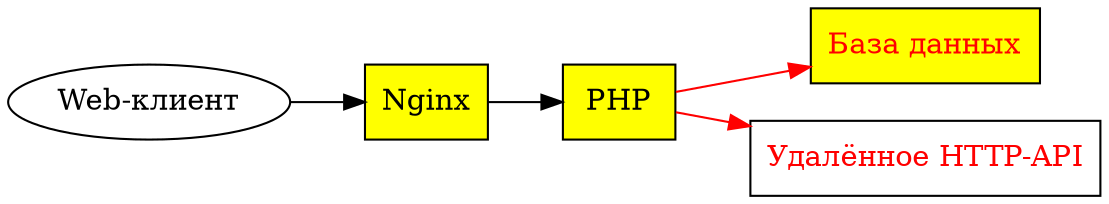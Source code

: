digraph {
    rankdir=LR;
    WebClient [style=rounded, label="Web-клиент"];
    Nginx [fillcolor=yellow, style=filled, shape=box];
    PHP [fillcolor=yellow, style=filled, shape=box];
    DB [fillcolor=yellow, fontcolor=red, style=filled, shape=box,
        label="База данных"];
    API [fontcolor=red, shape=box, label="Удалённое HTTP-API"];
    WebClient -> Nginx;
    Nginx -> PHP;
    PHP -> DB [color=red];
    PHP -> API [color=red];
}

